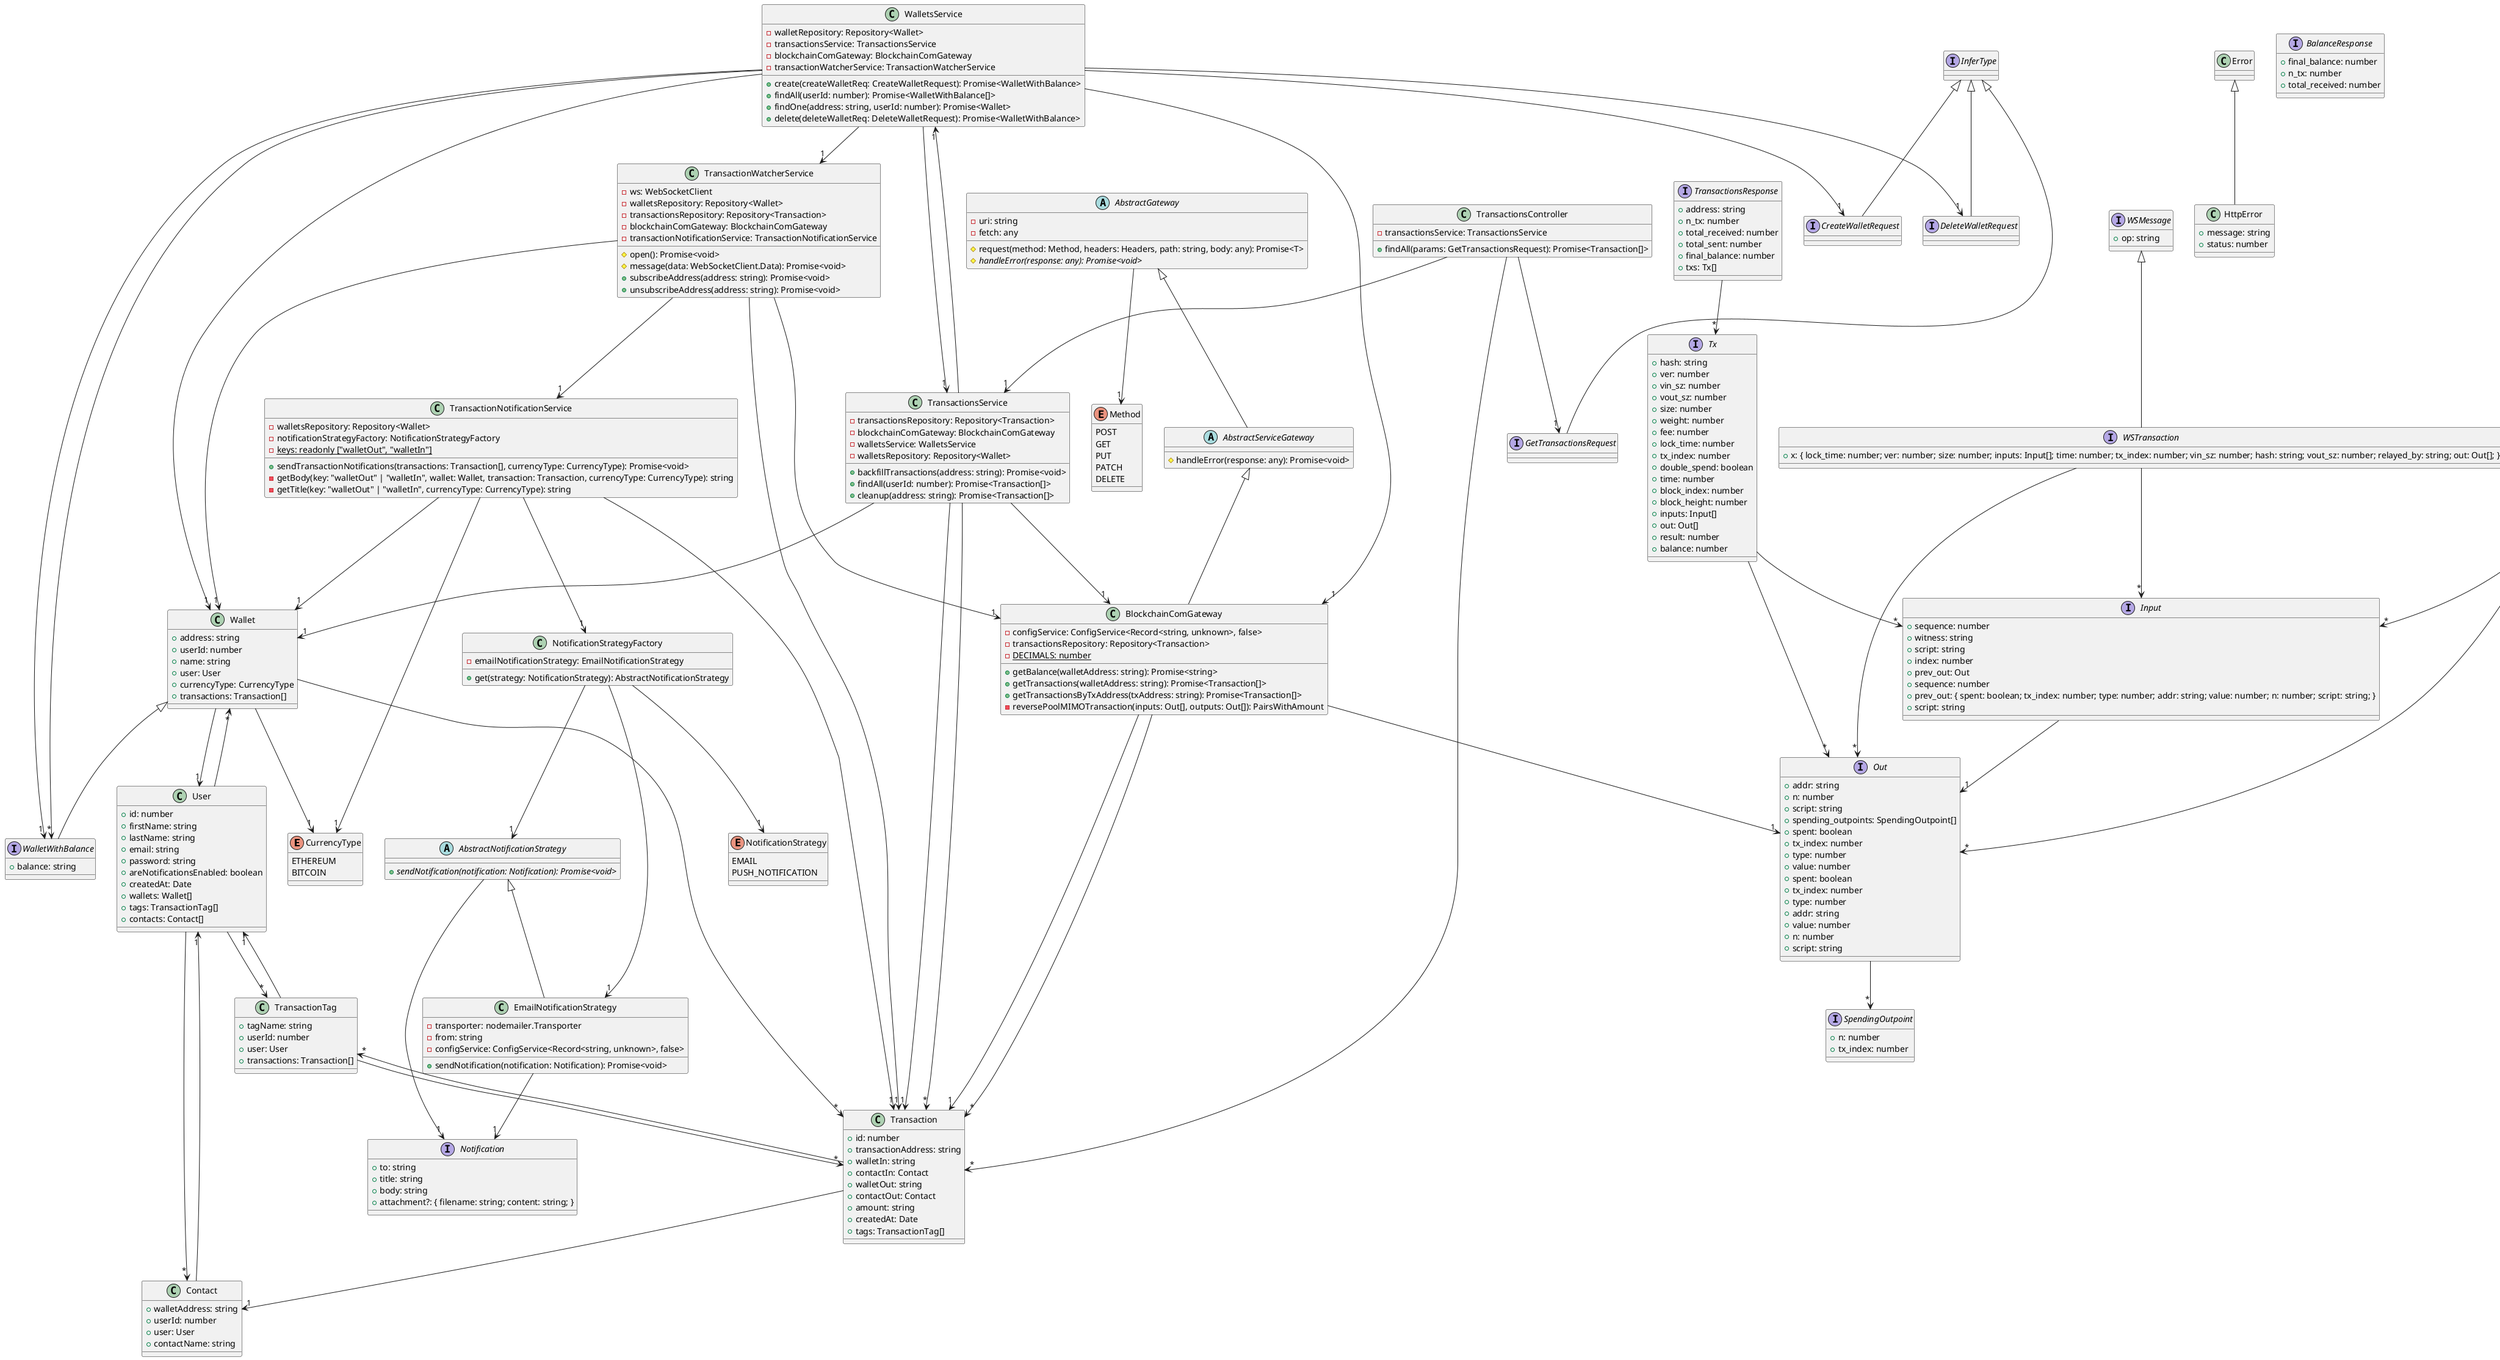 @startuml
enum CurrencyType {
    ETHEREUM
    BITCOIN
}
class Wallet {
    +address: string
    +userId: number
    +name: string
    +user: User
    +currencyType: CurrencyType
    +transactions: Transaction[]
}
class Contact {
    +walletAddress: string
    +userId: number
    +user: User
    +contactName: string
}
class User {
    +id: number
    +firstName: string
    +lastName: string
    +email: string
    +password: string
    +areNotificationsEnabled: boolean
    +createdAt: Date
    +wallets: Wallet[]
    +tags: TransactionTag[]
    +contacts: Contact[]
}
class TransactionTag {
    +tagName: string
    +userId: number
    +user: User
    +transactions: Transaction[]
}
class Transaction {
    +id: number
    +transactionAddress: string
    +walletIn: string
    +contactIn: Contact
    +walletOut: string
    +contactOut: Contact
    +amount: string
    +createdAt: Date
    +tags: TransactionTag[]
}
interface CreateWalletRequest extends InferType
interface WalletWithBalance extends Wallet {
    +balance: string
}
abstract class AbstractNotificationStrategy {
    +{abstract} sendNotification(notification: Notification): Promise<void>
}
interface Notification {
    +to: string
    +title: string
    +body: string
    +attachment?: { filename: string; content: string; }
}
class EmailNotificationStrategy extends AbstractNotificationStrategy {
    -transporter: nodemailer.Transporter
    -from: string
    -configService: ConfigService<Record<string, unknown>, false>
    +sendNotification(notification: Notification): Promise<void>
}
class NotificationStrategyFactory {
    -emailNotificationStrategy: EmailNotificationStrategy
    +get(strategy: NotificationStrategy): AbstractNotificationStrategy
}
enum NotificationStrategy {
    EMAIL
    PUSH_NOTIFICATION
}
class TransactionNotificationService {
    -walletsRepository: Repository<Wallet>
    -notificationStrategyFactory: NotificationStrategyFactory
    +sendTransactionNotifications(transactions: Transaction[], currencyType: CurrencyType): Promise<void>
    -getBody(key: "walletOut" | "walletIn", wallet: Wallet, transaction: Transaction, currencyType: CurrencyType): string
    -getTitle(key: "walletOut" | "walletIn", currencyType: CurrencyType): string
    -{static} keys: readonly ["walletOut", "walletIn"]
}
abstract class AbstractGateway {
    -uri: string
    -fetch: any
    #request(method: Method, headers: Headers, path: string, body: any): Promise<T>
    #{abstract} handleError(response: any): Promise<void>
}
enum Method {
    POST
    GET
    PUT
    PATCH
    DELETE
}
class HttpError extends Error {
    +message: string
    +status: number
}
abstract class AbstractServiceGateway extends AbstractGateway {
    #handleError(response: any): Promise<void>
}
class BlockchainComGateway extends AbstractServiceGateway {
    -configService: ConfigService<Record<string, unknown>, false>
    -transactionsRepository: Repository<Transaction>
    +getBalance(walletAddress: string): Promise<string>
    +getTransactions(walletAddress: string): Promise<Transaction[]>
    +getTransactionsByTxAddress(txAddress: string): Promise<Transaction[]>
    -reversePoolMIMOTransaction(inputs: Out[], outputs: Out[]): PairsWithAmount
    -{static} DECIMALS: number
}
interface BalanceResponse {
    +final_balance: number
    +n_tx: number
    +total_received: number
}
interface TransactionsResponse {
    +address: string
    +n_tx: number
    +total_received: number
    +total_sent: number
    +final_balance: number
    +txs: Tx[]
}
interface TransactionResponse {
    +hash: string
    +ver: number
    +vin_sz: number
    +vout_sz: number
    +size: number
    +weight: number
    +fee: number
    +relayed_by: string
    +lock_time: number
    +tx_index: number
    +double_spend: boolean
    +time: number
    +block_index: number
    +block_height: number
    +inputs: Input[]
    +out: Out[]
}
interface Tx {
    +hash: string
    +ver: number
    +vin_sz: number
    +vout_sz: number
    +size: number
    +weight: number
    +fee: number
    +lock_time: number
    +tx_index: number
    +double_spend: boolean
    +time: number
    +block_index: number
    +block_height: number
    +inputs: Input[]
    +out: Out[]
    +result: number
    +balance: number
}
interface Input {
    +sequence: number
    +witness: string
    +script: string
    +index: number
    +prev_out: Out
}
interface Out {
    +addr: string
    +n: number
    +script: string
    +spending_outpoints: SpendingOutpoint[]
    +spent: boolean
    +tx_index: number
    +type: number
    +value: number
}
interface SpendingOutpoint {
    +n: number
    +tx_index: number
}
class TransactionWatcherService {
    -ws: WebSocketClient
    -walletsRepository: Repository<Wallet>
    -transactionsRepository: Repository<Transaction>
    -blockchainComGateway: BlockchainComGateway
    -transactionNotificationService: TransactionNotificationService
    #open(): Promise<void>
    #message(data: WebSocketClient.Data): Promise<void>
    +subscribeAddress(address: string): Promise<void>
    +unsubscribeAddress(address: string): Promise<void>
}
interface WSMessage {
    +op: string
}
interface WSTransaction extends WSMessage {
    +x: { lock_time: number; ver: number; size: number; inputs: Input[]; time: number; tx_index: number; vin_sz: number; hash: string; vout_sz: number; relayed_by: string; out: Out[]; }
}
interface Input {
    +sequence: number
    +prev_out: { spent: boolean; tx_index: number; type: number; addr: string; value: number; n: number; script: string; }
    +script: string
}
interface Out {
    +spent: boolean
    +tx_index: number
    +type: number
    +addr: string
    +value: number
    +n: number
    +script: string
}
interface DeleteWalletRequest extends InferType
class WalletsService {
    -walletRepository: Repository<Wallet>
    -transactionsService: TransactionsService
    -blockchainComGateway: BlockchainComGateway
    -transactionWatcherService: TransactionWatcherService
    +create(createWalletReq: CreateWalletRequest): Promise<WalletWithBalance>
    +findAll(userId: number): Promise<WalletWithBalance[]>
    +findOne(address: string, userId: number): Promise<Wallet>
    +delete(deleteWalletReq: DeleteWalletRequest): Promise<WalletWithBalance>
}
class TransactionsService {
    -transactionsRepository: Repository<Transaction>
    -blockchainComGateway: BlockchainComGateway
    -walletsService: WalletsService
    -walletsRepository: Repository<Wallet>
    +backfillTransactions(address: string): Promise<void>
    +findAll(userId: number): Promise<Transaction[]>
    +cleanup(address: string): Promise<Transaction[]>
}
interface GetTransactionsRequest extends InferType
class TransactionsController {
    -transactionsService: TransactionsService
    +findAll(params: GetTransactionsRequest): Promise<Transaction[]>
}
Wallet --> "1" User
Wallet --> "1" CurrencyType
Wallet --> "*" Transaction
Contact --> "1" User
User --> "*" Wallet
User --> "*" TransactionTag
User --> "*" Contact
TransactionTag --> "1" User
TransactionTag --> "*" Transaction
Transaction --> "1" Contact
Transaction --> "*" TransactionTag
AbstractNotificationStrategy --> "1" Notification
EmailNotificationStrategy --> "1" Notification
NotificationStrategyFactory --> "1" EmailNotificationStrategy
NotificationStrategyFactory --> "1" NotificationStrategy
NotificationStrategyFactory --> "1" AbstractNotificationStrategy
TransactionNotificationService --> "1" Wallet
TransactionNotificationService --> "1" NotificationStrategyFactory
TransactionNotificationService --> "1" Transaction
TransactionNotificationService --> "1" CurrencyType
AbstractGateway --> "1" Method
BlockchainComGateway --> "1" Transaction
BlockchainComGateway --> "*" Transaction
BlockchainComGateway --> "1" Out
TransactionsResponse --> "*" Tx
TransactionResponse --> "*" Input
TransactionResponse --> "*" Out
Tx --> "*" Input
Tx --> "*" Out
Input --> "1" Out
Out --> "*" SpendingOutpoint
TransactionWatcherService --> "1" Wallet
TransactionWatcherService --> "1" Transaction
TransactionWatcherService --> "1" BlockchainComGateway
TransactionWatcherService --> "1" TransactionNotificationService
WSTransaction --> "*" Input
WSTransaction --> "*" Out
WalletsService --> "1" Wallet
WalletsService --> "1" TransactionsService
WalletsService --> "1" BlockchainComGateway
WalletsService --> "1" TransactionWatcherService
WalletsService --> "1" CreateWalletRequest
WalletsService --> "1" WalletWithBalance
WalletsService --> "*" WalletWithBalance
WalletsService --> "1" DeleteWalletRequest
TransactionsService --> "1" Transaction
TransactionsService --> "1" BlockchainComGateway
TransactionsService --> "1" WalletsService
TransactionsService --> "1" Wallet
TransactionsService --> "*" Transaction
TransactionsController --> "1" TransactionsService
TransactionsController --> "1" GetTransactionsRequest
TransactionsController --> "*" Transaction
@enduml